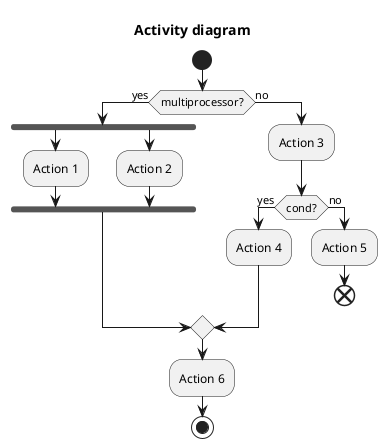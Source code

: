 @startuml
title Activity diagram

start

if (multiprocessor?) then (yes)
    fork 
        :Action 1;
    fork again
        :Action 2;
    end fork
else (no)
    :Action 3;
    if (cond?) then (yes)
        :Action 4;
    else (no)
        :Action 5;
        end
    endif
endif

:Action 6;

stop

@enduml
